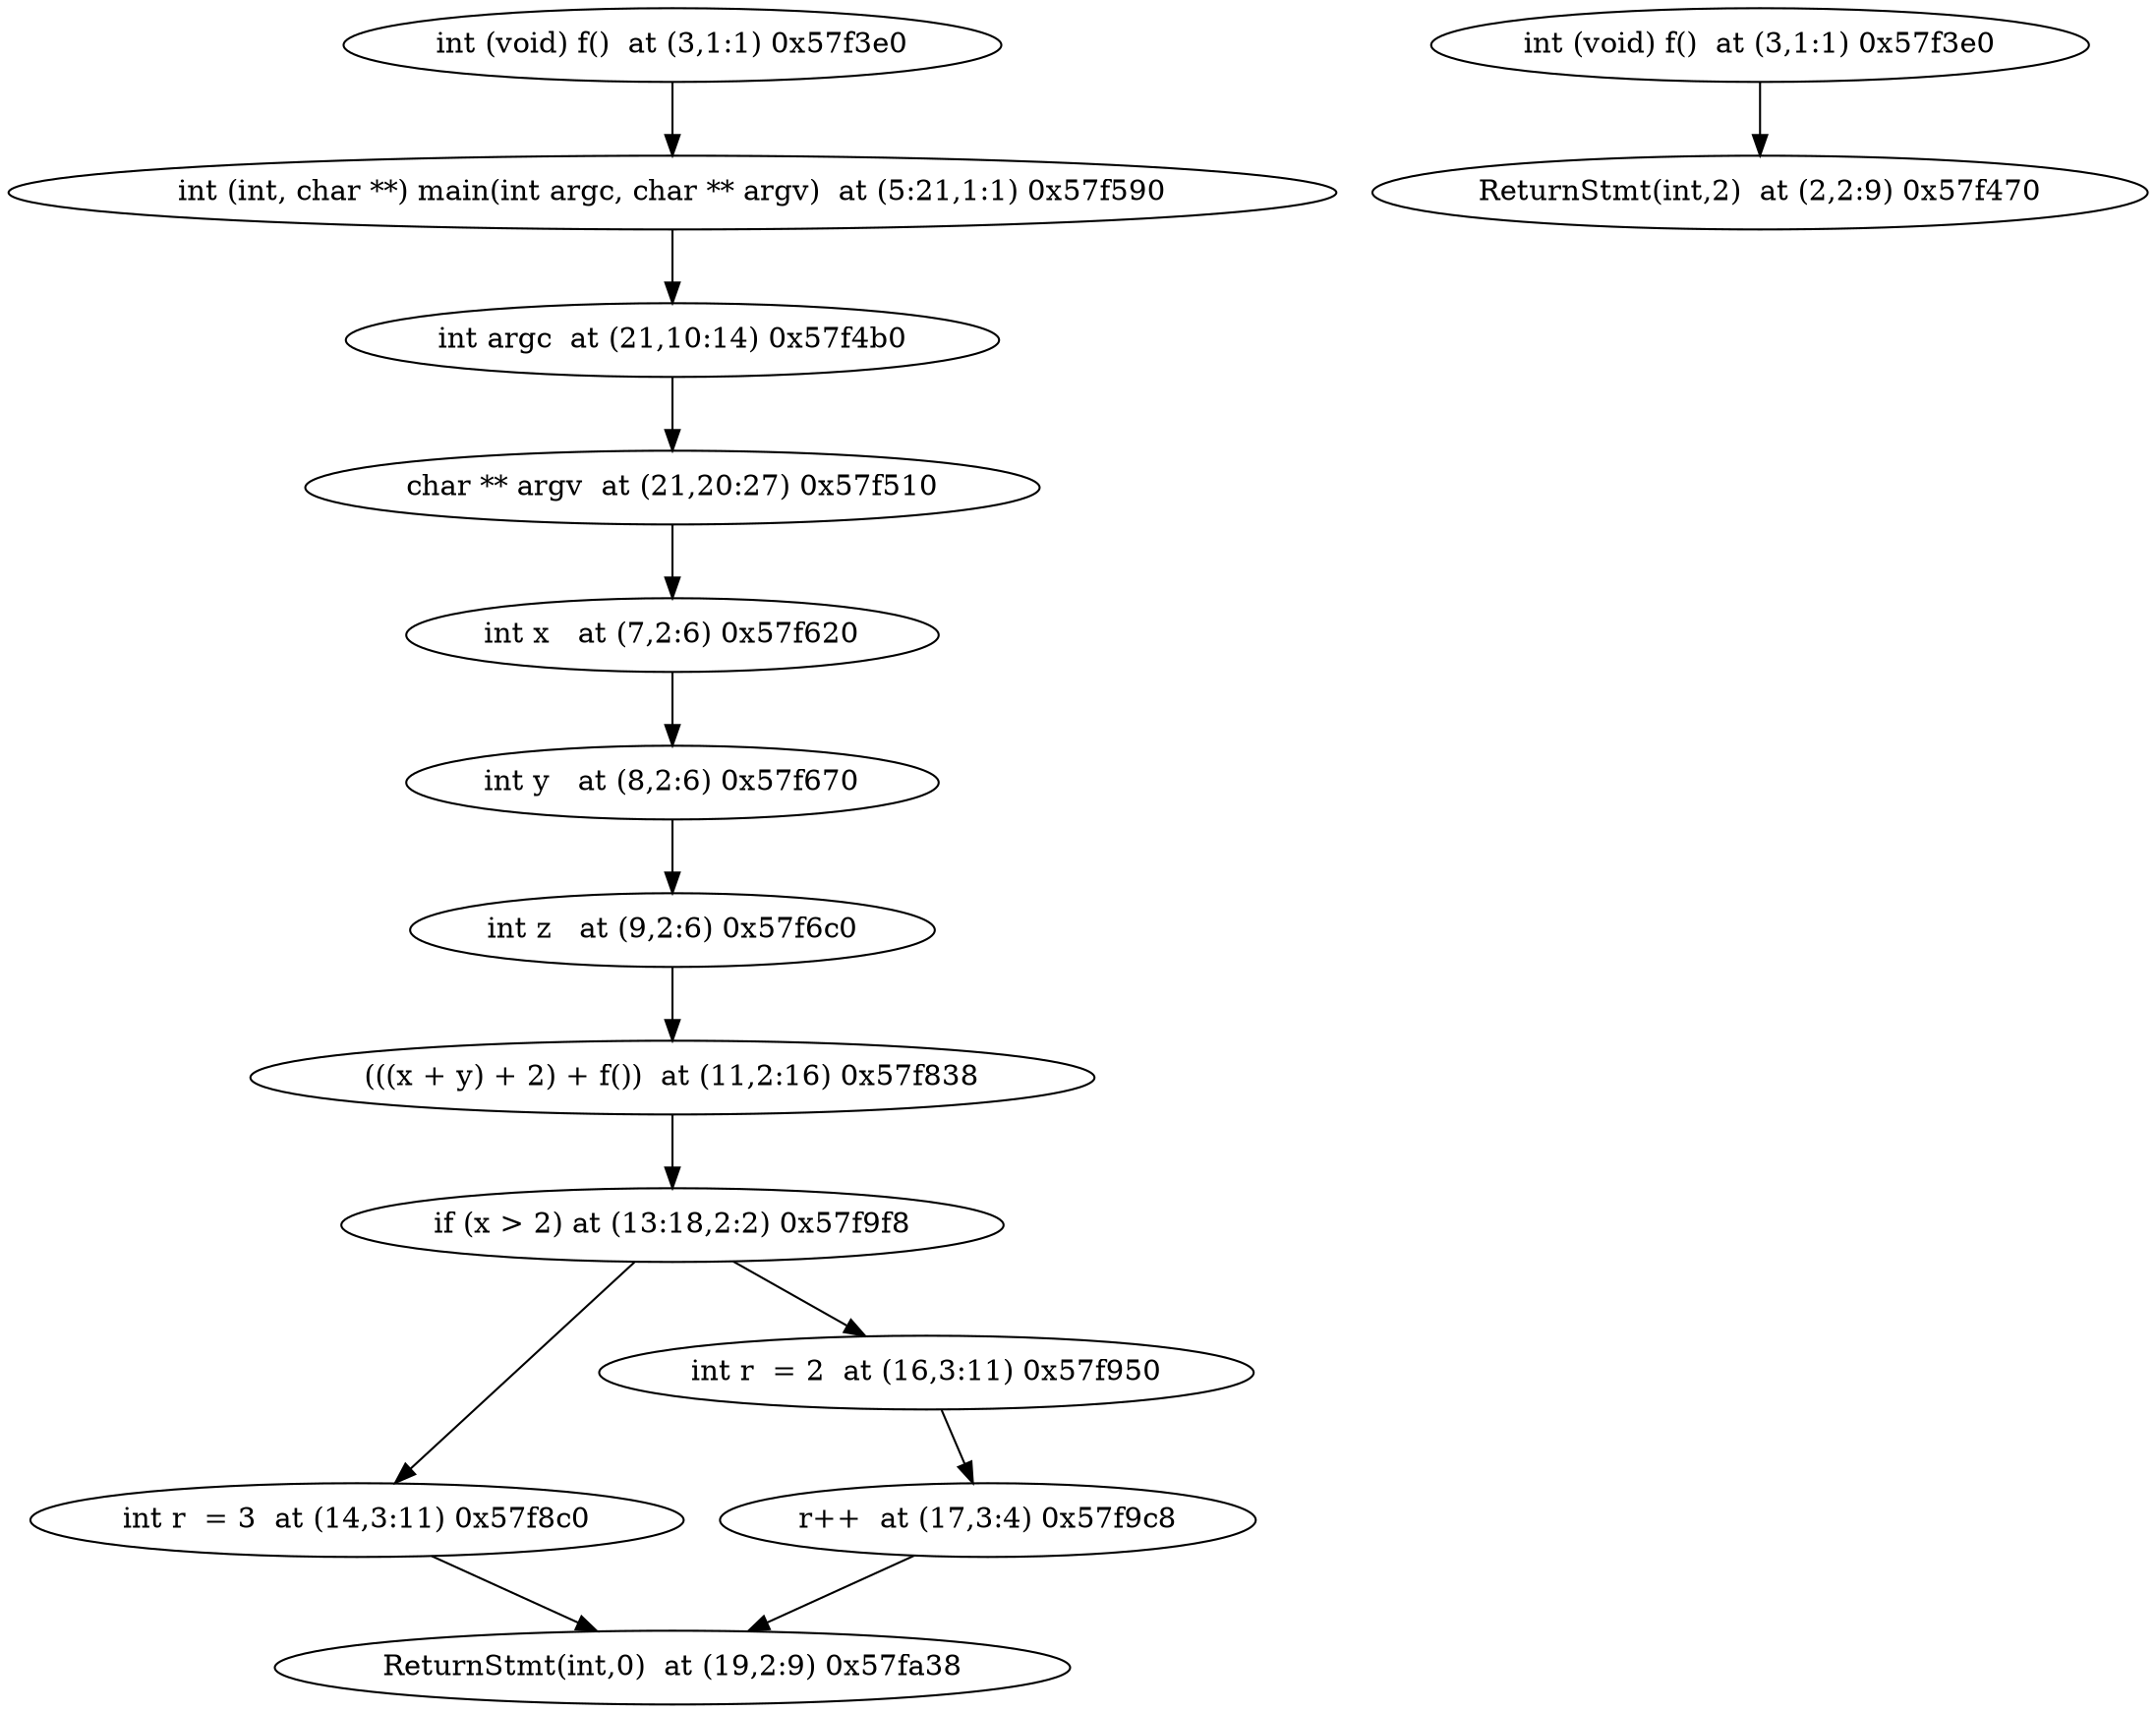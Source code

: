 digraph {
{main0x57f3e0 [label="int (void) f()  at (3,1:1) 0x57f3e0"]} -> {main0x57f590 [label="int (int, char **) main(int argc, char ** argv)  at (5:21,1:1) 0x57f590"]}
{main0x57f590 [label="int (int, char **) main(int argc, char ** argv)  at (5:21,1:1) 0x57f590"]} -> {main0x57f4b0 [label="int argc  at (21,10:14) 0x57f4b0"]}
{main0x57f4b0 [label="int argc  at (21,10:14) 0x57f4b0"]} -> {main0x57f510 [label="char ** argv  at (21,20:27) 0x57f510"]}
{main0x57f510 [label="char ** argv  at (21,20:27) 0x57f510"]} -> {main0x57f620 [label="int x   at (7,2:6) 0x57f620"]}
{main0x57f620 [label="int x   at (7,2:6) 0x57f620"]} -> {main0x57f670 [label="int y   at (8,2:6) 0x57f670"]}
{main0x57f670 [label="int y   at (8,2:6) 0x57f670"]} -> {main0x57f6c0 [label="int z   at (9,2:6) 0x57f6c0"]}
{main0x57f6c0 [label="int z   at (9,2:6) 0x57f6c0"]} -> {main0x57f838 [label="(((x + y) + 2) + f())  at (11,2:16) 0x57f838"]}
{main0x57f838 [label="(((x + y) + 2) + f())  at (11,2:16) 0x57f838"]} -> {main0x57f9f8 [label="if (x > 2) at (13:18,2:2) 0x57f9f8"]}
{main0x57f9f8 [label="if (x > 2) at (13:18,2:2) 0x57f9f8"]} -> {main0x57f8c0 [label="int r  = 3  at (14,3:11) 0x57f8c0"]}
{main0x57f9f8 [label="if (x > 2) at (13:18,2:2) 0x57f9f8"]} -> {main0x57f950 [label="int r  = 2  at (16,3:11) 0x57f950"]}
{main0x57f8c0 [label="int r  = 3  at (14,3:11) 0x57f8c0"]} -> {main0x57fa38 [label="ReturnStmt(int,0)  at (19,2:9) 0x57fa38"]}
{main0x57fa38 [label="ReturnStmt(int,0)  at (19,2:9) 0x57fa38"]}
{main0x57f950 [label="int r  = 2  at (16,3:11) 0x57f950"]} -> {main0x57f9c8 [label="r++  at (17,3:4) 0x57f9c8"]}
{main0x57f9c8 [label="r++  at (17,3:4) 0x57f9c8"]} -> {main0x57fa38 [label="ReturnStmt(int,0)  at (19,2:9) 0x57fa38"]}
{main0x57fa38 [label="ReturnStmt(int,0)  at (19,2:9) 0x57fa38"]}
{f0x57f3e0 [label="int (void) f()  at (3,1:1) 0x57f3e0"]} -> {f0x57f470 [label="ReturnStmt(int,2)  at (2,2:9) 0x57f470"]}
{f0x57f470 [label="ReturnStmt(int,2)  at (2,2:9) 0x57f470"]}
}